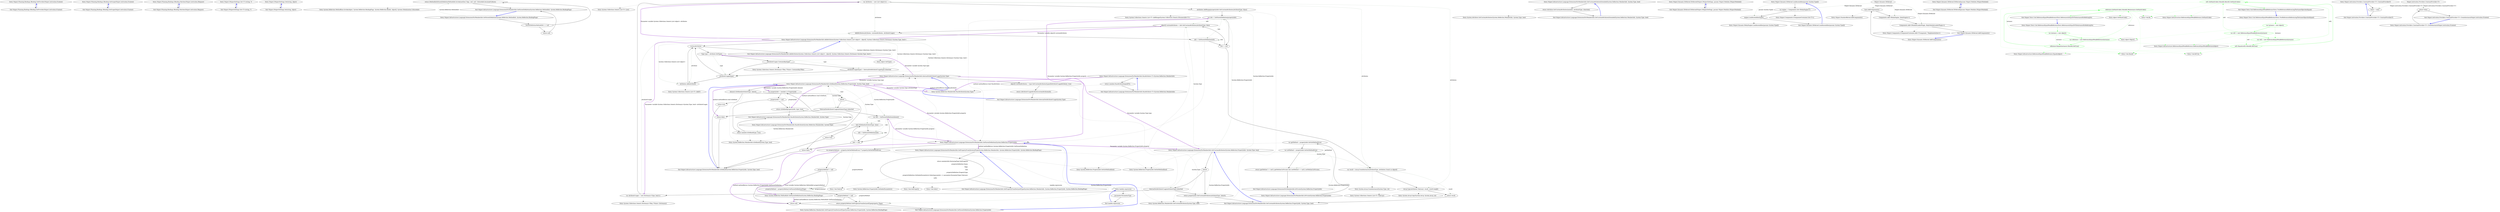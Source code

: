 digraph  {
n0 [label="Entry Ninject.Planning.Bindings.IBinding.GetProvider(Ninject.Activation.IContext)", span="80-80", cluster="Ninject.Planning.Bindings.IBinding.GetProvider(Ninject.Activation.IContext)"];
n1 [label="Exit Ninject.Planning.Bindings.IBinding.GetProvider(Ninject.Activation.IContext)", span="80-80", cluster="Ninject.Planning.Bindings.IBinding.GetProvider(Ninject.Activation.IContext)"];
n2 [label="Entry Ninject.Planning.Bindings.IBinding.GetScope(Ninject.Activation.IContext)", span="87-87", cluster="Ninject.Planning.Bindings.IBinding.GetScope(Ninject.Activation.IContext)"];
n3 [label="Exit Ninject.Planning.Bindings.IBinding.GetScope(Ninject.Activation.IContext)", span="87-87", cluster="Ninject.Planning.Bindings.IBinding.GetScope(Ninject.Activation.IContext)"];
n4 [label="Entry Ninject.Planning.Bindings.IBinding.Matches(Ninject.Activation.IRequest)", span="95-95", cluster="Ninject.Planning.Bindings.IBinding.Matches(Ninject.Activation.IRequest)"];
n5 [label="Exit Ninject.Planning.Bindings.IBinding.Matches(Ninject.Activation.IRequest)", span="95-95", cluster="Ninject.Planning.Bindings.IBinding.Matches(Ninject.Activation.IRequest)"];
m0_0 [label="Entry Ninject.INinjectSettings.Get<T>(string, T)", span="62-62", cluster="Ninject.INinjectSettings.Get<T>(string, T)", file="ActivationCacheTests.cs"];
m0_1 [label="Exit Ninject.INinjectSettings.Get<T>(string, T)", span="62-62", cluster="Ninject.INinjectSettings.Get<T>(string, T)", file="ActivationCacheTests.cs"];
m0_2 [label="Entry Ninject.INinjectSettings.Set(string, object)", span="69-69", cluster="Ninject.INinjectSettings.Set(string, object)", file="ActivationCacheTests.cs"];
m0_3 [label="Exit Ninject.INinjectSettings.Set(string, object)", span="69-69", cluster="Ninject.INinjectSettings.Set(string, object)", file="ActivationCacheTests.cs"];
m2_48 [label="Entry System.Reflection.MethodBase.Invoke(object, System.Reflection.BindingFlags, System.Reflection.Binder, object[], System.Globalization.CultureInfo)", span="0-0", cluster="System.Reflection.MethodBase.Invoke(object, System.Reflection.BindingFlags, System.Reflection.Binder, object[], System.Globalization.CultureInfo)", file="ExtensionsForMemberInfo.cs"];
m2_79 [label="Entry System.Collections.Generic.List<T>.List()", span="0-0", cluster="System.Collections.Generic.List<T>.List()", file="ExtensionsForMemberInfo.cs"];
m2_29 [label="Entry Ninject.Infrastructure.Language.ExtensionsForMemberInfo.GetCustomAttributesExtended(System.Reflection.MemberInfo, System.Type, bool)", span="131-131", cluster="Ninject.Infrastructure.Language.ExtensionsForMemberInfo.GetCustomAttributesExtended(System.Reflection.MemberInfo, System.Type, bool)", file="ExtensionsForMemberInfo.cs"];
m2_30 [label="return Attribute.GetCustomAttributes(member, attributeType, inherited);", span="134-134", cluster="Ninject.Infrastructure.Language.ExtensionsForMemberInfo.GetCustomAttributesExtended(System.Reflection.MemberInfo, System.Type, bool)", file="ExtensionsForMemberInfo.cs"];
m2_31 [label="Exit Ninject.Infrastructure.Language.ExtensionsForMemberInfo.GetCustomAttributesExtended(System.Reflection.MemberInfo, System.Type, bool)", span="131-131", cluster="Ninject.Infrastructure.Language.ExtensionsForMemberInfo.GetCustomAttributesExtended(System.Reflection.MemberInfo, System.Type, bool)", file="ExtensionsForMemberInfo.cs"];
m2_93 [label="Entry object.GetType()", span="0-0", cluster="object.GetType()", file="ExtensionsForMemberInfo.cs"];
m2_80 [label="Entry System.Reflection.MemberInfo.GetCustomAttributes(System.Type, bool)", span="0-0", cluster="System.Reflection.MemberInfo.GetCustomAttributes(System.Type, bool)", file="ExtensionsForMemberInfo.cs"];
m2_94 [label="Entry System.Collections.Generic.Dictionary<TKey, TValue>.ContainsKey(TKey)", span="0-0", cluster="System.Collections.Generic.Dictionary<TKey, TValue>.ContainsKey(TKey)", file="ExtensionsForMemberInfo.cs"];
m2_27 [label="Entry System.Reflection.PropertyInfo.GetGetMethod(bool)", span="0-0", cluster="System.Reflection.PropertyInfo.GetGetMethod(bool)", file="ExtensionsForMemberInfo.cs"];
m2_41 [label="Entry System.Reflection.MethodInfo.GetParentDefinition(System.Reflection.BindingFlags)", span="161-161", cluster="System.Reflection.MethodInfo.GetParentDefinition(System.Reflection.BindingFlags)", file="ExtensionsForMemberInfo.cs"];
m2_82 [label="Entry Ninject.Infrastructure.Language.ExtensionsForMemberInfo.AddAttributes(System.Collections.Generic.List<object>, object[], System.Collections.Generic.Dictionary<System.Type, bool>)", span="238-238", cluster="Ninject.Infrastructure.Language.ExtensionsForMemberInfo.AddAttributes(System.Collections.Generic.List<object>, object[], System.Collections.Generic.Dictionary<System.Type, bool>)", file="ExtensionsForMemberInfo.cs"];
m2_86 [label=customAttributes, span="240-240", cluster="Ninject.Infrastructure.Language.ExtensionsForMemberInfo.AddAttributes(System.Collections.Generic.List<object>, object[], System.Collections.Generic.Dictionary<System.Type, bool>)", file="ExtensionsForMemberInfo.cs"];
m2_88 [label="!attributeUsages.ContainsKey(type)", span="243-243", cluster="Ninject.Infrastructure.Language.ExtensionsForMemberInfo.AddAttributes(System.Collections.Generic.List<object>, object[], System.Collections.Generic.Dictionary<System.Type, bool>)", file="ExtensionsForMemberInfo.cs"];
m2_89 [label="attributeUsages[type] = InternalGetAttributeUsage(type).Inherited", span="245-245", cluster="Ninject.Infrastructure.Language.ExtensionsForMemberInfo.AddAttributes(System.Collections.Generic.List<object>, object[], System.Collections.Generic.Dictionary<System.Type, bool>)", file="ExtensionsForMemberInfo.cs"];
m2_90 [label="attributeUsages[type]", span="248-248", cluster="Ninject.Infrastructure.Language.ExtensionsForMemberInfo.AddAttributes(System.Collections.Generic.List<object>, object[], System.Collections.Generic.Dictionary<System.Type, bool>)", file="ExtensionsForMemberInfo.cs"];
m2_91 [label="attributes.Add(attribute)", span="250-250", cluster="Ninject.Infrastructure.Language.ExtensionsForMemberInfo.AddAttributes(System.Collections.Generic.List<object>, object[], System.Collections.Generic.Dictionary<System.Type, bool>)", file="ExtensionsForMemberInfo.cs"];
m2_87 [label="Type type = attribute.GetType()", span="242-242", cluster="Ninject.Infrastructure.Language.ExtensionsForMemberInfo.AddAttributes(System.Collections.Generic.List<object>, object[], System.Collections.Generic.Dictionary<System.Type, bool>)", file="ExtensionsForMemberInfo.cs"];
m2_92 [label="Exit Ninject.Infrastructure.Language.ExtensionsForMemberInfo.AddAttributes(System.Collections.Generic.List<object>, object[], System.Collections.Generic.Dictionary<System.Type, bool>)", span="238-238", cluster="Ninject.Infrastructure.Language.ExtensionsForMemberInfo.AddAttributes(System.Collections.Generic.List<object>, object[], System.Collections.Generic.Dictionary<System.Type, bool>)", file="ExtensionsForMemberInfo.cs"];
m2_32 [label="Entry System.Attribute.GetCustomAttributes(System.Reflection.MemberInfo, System.Type, bool)", span="0-0", cluster="System.Attribute.GetCustomAttributes(System.Reflection.MemberInfo, System.Type, bool)", file="ExtensionsForMemberInfo.cs"];
m2_3 [label="Entry System.Reflection.MemberInfo.HasAttribute(System.Type)", span="67-67", cluster="System.Reflection.MemberInfo.HasAttribute(System.Type)", file="ExtensionsForMemberInfo.cs"];
m2_12 [label="Entry Ninject.Infrastructure.Language.ExtensionsForMemberInfo.GetPropertyFromDeclaredType(System.Reflection.MemberInfo, System.Reflection.PropertyInfo, System.Reflection.BindingFlags)", span="95-95", cluster="Ninject.Infrastructure.Language.ExtensionsForMemberInfo.GetPropertyFromDeclaredType(System.Reflection.MemberInfo, System.Reflection.PropertyInfo, System.Reflection.BindingFlags)", file="ExtensionsForMemberInfo.cs"];
m2_13 [label="return memberInfo.DeclaringType.GetProperty(\r\n                propertyDefinition.Name,\r\n                flags,\r\n                null,\r\n                propertyDefinition.PropertyType,\r\n                propertyDefinition.GetIndexParameters().Select(parameter => parameter.ParameterType).ToArray(),\r\n                null);", span="100-106", cluster="Ninject.Infrastructure.Language.ExtensionsForMemberInfo.GetPropertyFromDeclaredType(System.Reflection.MemberInfo, System.Reflection.PropertyInfo, System.Reflection.BindingFlags)", file="ExtensionsForMemberInfo.cs"];
m2_14 [label="Exit Ninject.Infrastructure.Language.ExtensionsForMemberInfo.GetPropertyFromDeclaredType(System.Reflection.MemberInfo, System.Reflection.PropertyInfo, System.Reflection.BindingFlags)", span="95-95", cluster="Ninject.Infrastructure.Language.ExtensionsForMemberInfo.GetPropertyFromDeclaredType(System.Reflection.MemberInfo, System.Reflection.PropertyInfo, System.Reflection.BindingFlags)", file="ExtensionsForMemberInfo.cs"];
m2_11 [label="Entry System.Reflection.MemberInfo.IsDefined(System.Type, bool)", span="0-0", cluster="System.Reflection.MemberInfo.IsDefined(System.Type, bool)", file="ExtensionsForMemberInfo.cs"];
m2_61 [label="Entry Ninject.Infrastructure.Language.ExtensionsForMemberInfo.InternalGetAttributeUsage(System.Type)", span="255-255", cluster="Ninject.Infrastructure.Language.ExtensionsForMemberInfo.InternalGetAttributeUsage(System.Type)", file="ExtensionsForMemberInfo.cs"];
m2_96 [label="object[] customAttributes = type.GetCustomAttributes(typeof(AttributeUsageAttribute), true)", span="257-257", cluster="Ninject.Infrastructure.Language.ExtensionsForMemberInfo.InternalGetAttributeUsage(System.Type)", file="ExtensionsForMemberInfo.cs"];
m2_97 [label="return (AttributeUsageAttribute)customAttributes[0];", span="258-258", cluster="Ninject.Infrastructure.Language.ExtensionsForMemberInfo.InternalGetAttributeUsage(System.Type)", file="ExtensionsForMemberInfo.cs"];
m2_98 [label="Exit Ninject.Infrastructure.Language.ExtensionsForMemberInfo.InternalGetAttributeUsage(System.Type)", span="255-255", cluster="Ninject.Infrastructure.Language.ExtensionsForMemberInfo.InternalGetAttributeUsage(System.Type)", file="ExtensionsForMemberInfo.cs"];
m2_62 [label="Entry Ninject.Infrastructure.Language.ExtensionsForMemberInfo.GetCustomAttributes(System.Reflection.PropertyInfo, System.Type, bool)", span="212-212", cluster="Ninject.Infrastructure.Language.ExtensionsForMemberInfo.GetCustomAttributes(System.Reflection.PropertyInfo, System.Type, bool)", file="ExtensionsForMemberInfo.cs"];
m2_63 [label=inherit, span="214-214", cluster="Ninject.Infrastructure.Language.ExtensionsForMemberInfo.GetCustomAttributes(System.Reflection.PropertyInfo, System.Type, bool)", file="ExtensionsForMemberInfo.cs"];
m2_64 [label="InternalGetAttributeUsage(attributeType).Inherited", span="216-216", cluster="Ninject.Infrastructure.Language.ExtensionsForMemberInfo.GetCustomAttributes(System.Reflection.PropertyInfo, System.Type, bool)", file="ExtensionsForMemberInfo.cs"];
m2_67 [label="attributes.AddRange(propertyInfo.GetCustomAttributes(attributeType, false))", span="220-220", cluster="Ninject.Infrastructure.Language.ExtensionsForMemberInfo.GetCustomAttributes(System.Reflection.PropertyInfo, System.Type, bool)", file="ExtensionsForMemberInfo.cs"];
m2_68 [label="var info = GetParentDefinition(propertyInfo)", span="221-221", cluster="Ninject.Infrastructure.Language.ExtensionsForMemberInfo.GetCustomAttributes(System.Reflection.PropertyInfo, System.Type, bool)", file="ExtensionsForMemberInfo.cs"];
m2_70 [label="object[] customAttributes = info.GetCustomAttributes(attributeType, false)", span="225-225", cluster="Ninject.Infrastructure.Language.ExtensionsForMemberInfo.GetCustomAttributes(System.Reflection.PropertyInfo, System.Type, bool)", file="ExtensionsForMemberInfo.cs"];
m2_73 [label="var result = Array.CreateInstance(attributeType, attributes.Count) as object[]", span="229-229", cluster="Ninject.Infrastructure.Language.ExtensionsForMemberInfo.GetCustomAttributes(System.Reflection.PropertyInfo, System.Type, bool)", file="ExtensionsForMemberInfo.cs"];
m2_76 [label="return propertyInfo.GetCustomAttributes(attributeType, inherit);", span="235-235", cluster="Ninject.Infrastructure.Language.ExtensionsForMemberInfo.GetCustomAttributes(System.Reflection.PropertyInfo, System.Type, bool)", file="ExtensionsForMemberInfo.cs"];
m2_65 [label="var attributeUsages = new Dictionary<Type, bool>()", span="218-218", cluster="Ninject.Infrastructure.Language.ExtensionsForMemberInfo.GetCustomAttributes(System.Reflection.PropertyInfo, System.Type, bool)", file="ExtensionsForMemberInfo.cs"];
m2_66 [label="var attributes = new List<object>()", span="219-219", cluster="Ninject.Infrastructure.Language.ExtensionsForMemberInfo.GetCustomAttributes(System.Reflection.PropertyInfo, System.Type, bool)", file="ExtensionsForMemberInfo.cs"];
m2_71 [label="AddAttributes(attributes, customAttributes, attributeUsages)", span="226-226", cluster="Ninject.Infrastructure.Language.ExtensionsForMemberInfo.GetCustomAttributes(System.Reflection.PropertyInfo, System.Type, bool)", file="ExtensionsForMemberInfo.cs"];
m2_74 [label="Array.Copy(attributes.ToArray(), result, result.Length)", span="230-230", cluster="Ninject.Infrastructure.Language.ExtensionsForMemberInfo.GetCustomAttributes(System.Reflection.PropertyInfo, System.Type, bool)", file="ExtensionsForMemberInfo.cs"];
m2_69 [label="info != null", span="222-222", cluster="Ninject.Infrastructure.Language.ExtensionsForMemberInfo.GetCustomAttributes(System.Reflection.PropertyInfo, System.Type, bool)", file="ExtensionsForMemberInfo.cs"];
m2_72 [label="info = GetParentDefinition(info)", span="223-223", cluster="Ninject.Infrastructure.Language.ExtensionsForMemberInfo.GetCustomAttributes(System.Reflection.PropertyInfo, System.Type, bool)", file="ExtensionsForMemberInfo.cs"];
m2_75 [label="return result;", span="231-231", cluster="Ninject.Infrastructure.Language.ExtensionsForMemberInfo.GetCustomAttributes(System.Reflection.PropertyInfo, System.Type, bool)", file="ExtensionsForMemberInfo.cs"];
m2_77 [label="Exit Ninject.Infrastructure.Language.ExtensionsForMemberInfo.GetCustomAttributes(System.Reflection.PropertyInfo, System.Type, bool)", span="212-212", cluster="Ninject.Infrastructure.Language.ExtensionsForMemberInfo.GetCustomAttributes(System.Reflection.PropertyInfo, System.Type, bool)", file="ExtensionsForMemberInfo.cs"];
m2_17 [label="Entry Unk.ToArray", span="", cluster="Unk.ToArray", file="ExtensionsForMemberInfo.cs"];
m2_4 [label="Entry Ninject.Infrastructure.Language.ExtensionsForMemberInfo.HasAttribute(System.Reflection.MemberInfo, System.Type)", span="67-67", cluster="Ninject.Infrastructure.Language.ExtensionsForMemberInfo.HasAttribute(System.Reflection.MemberInfo, System.Type)", file="ExtensionsForMemberInfo.cs"];
m2_5 [label="var propertyInfo = member as PropertyInfo", span="69-69", cluster="Ninject.Infrastructure.Language.ExtensionsForMemberInfo.HasAttribute(System.Reflection.MemberInfo, System.Type)", file="ExtensionsForMemberInfo.cs"];
m2_7 [label="return IsDefined(propertyInfo, type, true);", span="72-72", cluster="Ninject.Infrastructure.Language.ExtensionsForMemberInfo.HasAttribute(System.Reflection.MemberInfo, System.Type)", file="ExtensionsForMemberInfo.cs"];
m2_8 [label="return member.IsDefined(type, true);", span="85-85", cluster="Ninject.Infrastructure.Language.ExtensionsForMemberInfo.HasAttribute(System.Reflection.MemberInfo, System.Type)", file="ExtensionsForMemberInfo.cs"];
m2_6 [label="propertyInfo != null", span="70-70", cluster="Ninject.Infrastructure.Language.ExtensionsForMemberInfo.HasAttribute(System.Reflection.MemberInfo, System.Type)", file="ExtensionsForMemberInfo.cs"];
m2_9 [label="Exit Ninject.Infrastructure.Language.ExtensionsForMemberInfo.HasAttribute(System.Reflection.MemberInfo, System.Type)", span="67-67", cluster="Ninject.Infrastructure.Language.ExtensionsForMemberInfo.HasAttribute(System.Reflection.MemberInfo, System.Type)", file="ExtensionsForMemberInfo.cs"];
m2_15 [label="Entry System.Reflection.PropertyInfo.GetIndexParameters()", span="0-0", cluster="System.Reflection.PropertyInfo.GetIndexParameters()", file="ExtensionsForMemberInfo.cs"];
m2_28 [label="Entry System.Reflection.PropertyInfo.GetSetMethod(bool)", span="0-0", cluster="System.Reflection.PropertyInfo.GetSetMethod(bool)", file="ExtensionsForMemberInfo.cs"];
m2_83 [label="Entry System.Array.CreateInstance(System.Type, int)", span="0-0", cluster="System.Array.CreateInstance(System.Type, int)", file="ExtensionsForMemberInfo.cs"];
m2_78 [label="Entry System.Collections.Generic.Dictionary<TKey, TValue>.Dictionary()", span="0-0", cluster="System.Collections.Generic.Dictionary<TKey, TValue>.Dictionary()", file="ExtensionsForMemberInfo.cs"];
m2_84 [label="Entry System.Collections.Generic.List<T>.ToArray()", span="0-0", cluster="System.Collections.Generic.List<T>.ToArray()", file="ExtensionsForMemberInfo.cs"];
m2_10 [label="Entry Ninject.Infrastructure.Language.ExtensionsForMemberInfo.IsDefined(System.Reflection.PropertyInfo, System.Type, bool)", span="184-184", cluster="Ninject.Infrastructure.Language.ExtensionsForMemberInfo.IsDefined(System.Reflection.PropertyInfo, System.Type, bool)", file="ExtensionsForMemberInfo.cs"];
m2_49 [label="element.IsDefined(attributeType, inherit)", span="186-186", cluster="Ninject.Infrastructure.Language.ExtensionsForMemberInfo.IsDefined(System.Reflection.PropertyInfo, System.Type, bool)", file="ExtensionsForMemberInfo.cs"];
m2_51 [label=inherit, span="191-191", cluster="Ninject.Infrastructure.Language.ExtensionsForMemberInfo.IsDefined(System.Reflection.PropertyInfo, System.Type, bool)", file="ExtensionsForMemberInfo.cs"];
m2_52 [label="!InternalGetAttributeUsage(attributeType).Inherited", span="193-193", cluster="Ninject.Infrastructure.Language.ExtensionsForMemberInfo.IsDefined(System.Reflection.PropertyInfo, System.Type, bool)", file="ExtensionsForMemberInfo.cs"];
m2_54 [label="var info = GetParentDefinition(element)", span="198-198", cluster="Ninject.Infrastructure.Language.ExtensionsForMemberInfo.IsDefined(System.Reflection.PropertyInfo, System.Type, bool)", file="ExtensionsForMemberInfo.cs"];
m2_56 [label="info.IsDefined(attributeType, false)", span="202-202", cluster="Ninject.Infrastructure.Language.ExtensionsForMemberInfo.IsDefined(System.Reflection.PropertyInfo, System.Type, bool)", file="ExtensionsForMemberInfo.cs"];
m2_50 [label="return true;", span="188-188", cluster="Ninject.Infrastructure.Language.ExtensionsForMemberInfo.IsDefined(System.Reflection.PropertyInfo, System.Type, bool)", file="ExtensionsForMemberInfo.cs"];
m2_59 [label="return false;", span="209-209", cluster="Ninject.Infrastructure.Language.ExtensionsForMemberInfo.IsDefined(System.Reflection.PropertyInfo, System.Type, bool)", file="ExtensionsForMemberInfo.cs"];
m2_53 [label="return false;", span="195-195", cluster="Ninject.Infrastructure.Language.ExtensionsForMemberInfo.IsDefined(System.Reflection.PropertyInfo, System.Type, bool)", file="ExtensionsForMemberInfo.cs"];
m2_55 [label="info != null", span="199-199", cluster="Ninject.Infrastructure.Language.ExtensionsForMemberInfo.IsDefined(System.Reflection.PropertyInfo, System.Type, bool)", file="ExtensionsForMemberInfo.cs"];
m2_58 [label="info = GetParentDefinition(info)", span="200-200", cluster="Ninject.Infrastructure.Language.ExtensionsForMemberInfo.IsDefined(System.Reflection.PropertyInfo, System.Type, bool)", file="ExtensionsForMemberInfo.cs"];
m2_57 [label="return true;", span="204-204", cluster="Ninject.Infrastructure.Language.ExtensionsForMemberInfo.IsDefined(System.Reflection.PropertyInfo, System.Type, bool)", file="ExtensionsForMemberInfo.cs"];
m2_60 [label="Exit Ninject.Infrastructure.Language.ExtensionsForMemberInfo.IsDefined(System.Reflection.PropertyInfo, System.Type, bool)", span="184-184", cluster="Ninject.Infrastructure.Language.ExtensionsForMemberInfo.IsDefined(System.Reflection.PropertyInfo, System.Type, bool)", file="ExtensionsForMemberInfo.cs"];
m2_18 [label="Entry Unk.GetProperty", span="", cluster="Unk.GetProperty", file="ExtensionsForMemberInfo.cs"];
m2_43 [label="Entry Ninject.Infrastructure.Language.ExtensionsForMemberInfo.GetParentDefinition(System.Reflection.MethodInfo, System.Reflection.BindingFlags)", span="161-161", cluster="Ninject.Infrastructure.Language.ExtensionsForMemberInfo.GetParentDefinition(System.Reflection.MethodInfo, System.Reflection.BindingFlags)", file="ExtensionsForMemberInfo.cs"];
m2_44 [label="ParentDefinitionMethodInfo == null", span="175-175", cluster="Ninject.Infrastructure.Language.ExtensionsForMemberInfo.GetParentDefinition(System.Reflection.MethodInfo, System.Reflection.BindingFlags)", file="ExtensionsForMemberInfo.cs"];
m2_46 [label="return (MethodInfo)ParentDefinitionMethodInfo.Invoke(method, flags, null, null, CultureInfo.InvariantCulture);", span="180-180", cluster="Ninject.Infrastructure.Language.ExtensionsForMemberInfo.GetParentDefinition(System.Reflection.MethodInfo, System.Reflection.BindingFlags)", file="ExtensionsForMemberInfo.cs"];
m2_45 [label="return null;", span="177-177", cluster="Ninject.Infrastructure.Language.ExtensionsForMemberInfo.GetParentDefinition(System.Reflection.MethodInfo, System.Reflection.BindingFlags)", file="ExtensionsForMemberInfo.cs"];
m2_47 [label="Exit Ninject.Infrastructure.Language.ExtensionsForMemberInfo.GetParentDefinition(System.Reflection.MethodInfo, System.Reflection.BindingFlags)", span="161-161", cluster="Ninject.Infrastructure.Language.ExtensionsForMemberInfo.GetParentDefinition(System.Reflection.MethodInfo, System.Reflection.BindingFlags)", file="ExtensionsForMemberInfo.cs"];
m2_0 [label="Entry Ninject.Infrastructure.Language.ExtensionsForMemberInfo.HasAttribute<T>(System.Reflection.MemberInfo)", span="54-54", cluster="Ninject.Infrastructure.Language.ExtensionsForMemberInfo.HasAttribute<T>(System.Reflection.MemberInfo)", file="ExtensionsForMemberInfo.cs"];
m2_1 [label="return member.HasAttribute(typeof(T));", span="56-56", cluster="Ninject.Infrastructure.Language.ExtensionsForMemberInfo.HasAttribute<T>(System.Reflection.MemberInfo)", file="ExtensionsForMemberInfo.cs"];
m2_2 [label="Exit Ninject.Infrastructure.Language.ExtensionsForMemberInfo.HasAttribute<T>(System.Reflection.MemberInfo)", span="54-54", cluster="Ninject.Infrastructure.Language.ExtensionsForMemberInfo.HasAttribute<T>(System.Reflection.MemberInfo)", file="ExtensionsForMemberInfo.cs"];
m2_22 [label="Entry Ninject.Infrastructure.Language.ExtensionsForMemberInfo.IsPrivate(System.Reflection.PropertyInfo)", span="116-116", cluster="Ninject.Infrastructure.Language.ExtensionsForMemberInfo.IsPrivate(System.Reflection.PropertyInfo)", file="ExtensionsForMemberInfo.cs"];
m2_23 [label="var getMethod = propertyInfo.GetGetMethod(true)", span="118-118", cluster="Ninject.Infrastructure.Language.ExtensionsForMemberInfo.IsPrivate(System.Reflection.PropertyInfo)", file="ExtensionsForMemberInfo.cs"];
m2_24 [label="var setMethod = propertyInfo.GetSetMethod(true)", span="119-119", cluster="Ninject.Infrastructure.Language.ExtensionsForMemberInfo.IsPrivate(System.Reflection.PropertyInfo)", file="ExtensionsForMemberInfo.cs"];
m2_25 [label="return (getMethod == null || getMethod.IsPrivate) && (setMethod == null || setMethod.IsPrivate);", span="120-120", cluster="Ninject.Infrastructure.Language.ExtensionsForMemberInfo.IsPrivate(System.Reflection.PropertyInfo)", file="ExtensionsForMemberInfo.cs"];
m2_26 [label="Exit Ninject.Infrastructure.Language.ExtensionsForMemberInfo.IsPrivate(System.Reflection.PropertyInfo)", span="116-116", cluster="Ninject.Infrastructure.Language.ExtensionsForMemberInfo.IsPrivate(System.Reflection.PropertyInfo)", file="ExtensionsForMemberInfo.cs"];
m2_33 [label="Entry Ninject.Infrastructure.Language.ExtensionsForMemberInfo.GetParentDefinition(System.Reflection.PropertyInfo)", span="146-146", cluster="Ninject.Infrastructure.Language.ExtensionsForMemberInfo.GetParentDefinition(System.Reflection.PropertyInfo)", file="ExtensionsForMemberInfo.cs"];
m2_34 [label="var propertyMethod = property.GetGetMethod(true) ?? property.GetSetMethod(true)", span="148-148", cluster="Ninject.Infrastructure.Language.ExtensionsForMemberInfo.GetParentDefinition(System.Reflection.PropertyInfo)", file="ExtensionsForMemberInfo.cs"];
m2_38 [label="return propertyMethod.GetPropertyFromDeclaredType(property, Flags);", span="154-154", cluster="Ninject.Infrastructure.Language.ExtensionsForMemberInfo.GetParentDefinition(System.Reflection.PropertyInfo)", file="ExtensionsForMemberInfo.cs"];
m2_35 [label="propertyMethod != null", span="149-149", cluster="Ninject.Infrastructure.Language.ExtensionsForMemberInfo.GetParentDefinition(System.Reflection.PropertyInfo)", file="ExtensionsForMemberInfo.cs"];
m2_36 [label="propertyMethod = propertyMethod.GetParentDefinition(Flags)", span="151-151", cluster="Ninject.Infrastructure.Language.ExtensionsForMemberInfo.GetParentDefinition(System.Reflection.PropertyInfo)", file="ExtensionsForMemberInfo.cs"];
m2_39 [label="return null;", span="158-158", cluster="Ninject.Infrastructure.Language.ExtensionsForMemberInfo.GetParentDefinition(System.Reflection.PropertyInfo)", file="ExtensionsForMemberInfo.cs"];
m2_37 [label="propertyMethod != null", span="152-152", cluster="Ninject.Infrastructure.Language.ExtensionsForMemberInfo.GetParentDefinition(System.Reflection.PropertyInfo)", file="ExtensionsForMemberInfo.cs"];
m2_40 [label="Exit Ninject.Infrastructure.Language.ExtensionsForMemberInfo.GetParentDefinition(System.Reflection.PropertyInfo)", span="146-146", cluster="Ninject.Infrastructure.Language.ExtensionsForMemberInfo.GetParentDefinition(System.Reflection.PropertyInfo)", file="ExtensionsForMemberInfo.cs"];
m2_19 [label="Entry lambda expression", span="105-105", cluster="lambda expression", file="ExtensionsForMemberInfo.cs"];
m2_20 [label="parameter.ParameterType", span="105-105", cluster="lambda expression", file="ExtensionsForMemberInfo.cs"];
m2_21 [label="Exit lambda expression", span="105-105", cluster="lambda expression", file="ExtensionsForMemberInfo.cs"];
m2_16 [label="Entry Unk.Select", span="", cluster="Unk.Select", file="ExtensionsForMemberInfo.cs"];
m2_81 [label="Entry System.Collections.Generic.List<T>.AddRange(System.Collections.Generic.IEnumerable<T>)", span="0-0", cluster="System.Collections.Generic.List<T>.AddRange(System.Collections.Generic.IEnumerable<T>)", file="ExtensionsForMemberInfo.cs"];
m2_95 [label="Entry System.Collections.Generic.List<T>.Add(T)", span="0-0", cluster="System.Collections.Generic.List<T>.Add(T)", file="ExtensionsForMemberInfo.cs"];
m2_85 [label="Entry System.Array.Copy(System.Array, System.Array, int)", span="0-0", cluster="System.Array.Copy(System.Array, System.Array, int)", file="ExtensionsForMemberInfo.cs"];
m2_42 [label="Entry System.Reflection.MemberInfo.GetPropertyFromDeclaredType(System.Reflection.PropertyInfo, System.Reflection.BindingFlags)", span="95-95", cluster="System.Reflection.MemberInfo.GetPropertyFromDeclaredType(System.Reflection.PropertyInfo, System.Reflection.BindingFlags)", file="ExtensionsForMemberInfo.cs"];
m3_2 [label="Entry Ninject.Dynamic.DlrKernel.DlrKernel(Ninject.INinjectSettings, params Ninject.Modules.INinjectModule[])", span="15-15", cluster="Ninject.Dynamic.DlrKernel.DlrKernel(Ninject.INinjectSettings, params Ninject.Modules.INinjectModule[])", file="ReferenceEqualWeakReference.cs"];
m3_3 [label="Exit Ninject.Dynamic.DlrKernel.DlrKernel(Ninject.INinjectSettings, params Ninject.Modules.INinjectModule[])", span="15-15", cluster="Ninject.Dynamic.DlrKernel.DlrKernel(Ninject.INinjectSettings, params Ninject.Modules.INinjectModule[])", file="ReferenceEqualWeakReference.cs"];
m3_11 [label="Entry Ninject.Dynamic.DlrKernel.LoadAssemblies(params System.Type[])", span="30-30", cluster="Ninject.Dynamic.DlrKernel.LoadAssemblies(params System.Type[])", file="ReferenceEqualWeakReference.cs"];
m3_12 [label="var engine = Components.Get<IRubyEngine>()", span="32-32", cluster="Ninject.Dynamic.DlrKernel.LoadAssemblies(params System.Type[])", file="ReferenceEqualWeakReference.cs"];
m3_13 [label="engine.LoadAssemblies(types)", span="33-33", cluster="Ninject.Dynamic.DlrKernel.LoadAssemblies(params System.Type[])", file="ReferenceEqualWeakReference.cs"];
m3_14 [label="Exit Ninject.Dynamic.DlrKernel.LoadAssemblies(params System.Type[])", span="30-30", cluster="Ninject.Dynamic.DlrKernel.LoadAssemblies(params System.Type[])", file="ReferenceEqualWeakReference.cs"];
m3_16 [label="Entry Ninject.Dynamic.IRubyEngine.LoadAssemblies(params System.Type[])", span="61-61", cluster="Ninject.Dynamic.IRubyEngine.LoadAssemblies(params System.Type[])", file="ReferenceEqualWeakReference.cs"];
m3_15 [label="Entry Ninject.Components.IComponentContainer.Get<T>()", span="59-59", cluster="Ninject.Components.IComponentContainer.Get<T>()", file="ReferenceEqualWeakReference.cs"];
m3_9 [label="Entry Ninject.StandardKernel.AddComponents()", span="53-53", cluster="Ninject.StandardKernel.AddComponents()", file="ReferenceEqualWeakReference.cs"];
m3_10 [label="Entry Ninject.Components.IComponentContainer.Add<TComponent, TImplementation>()", span="38-38", cluster="Ninject.Components.IComponentContainer.Add<TComponent, TImplementation>()", file="ReferenceEqualWeakReference.cs"];
m3_4 [label="Entry Ninject.Dynamic.DlrKernel.AddComponents()", span="19-19", cluster="Ninject.Dynamic.DlrKernel.AddComponents()", file="ReferenceEqualWeakReference.cs"];
m3_5 [label="base.AddComponents()", span="21-21", cluster="Ninject.Dynamic.DlrKernel.AddComponents()", file="ReferenceEqualWeakReference.cs"];
m3_6 [label="Components.Add<IRubyEngine, RubyEngine>()", span="22-22", cluster="Ninject.Dynamic.DlrKernel.AddComponents()", file="ReferenceEqualWeakReference.cs"];
m3_7 [label="Components.Add<IModuleLoaderPlugin, RubyModuleLoaderPlugin>()", span="23-23", cluster="Ninject.Dynamic.DlrKernel.AddComponents()", file="ReferenceEqualWeakReference.cs"];
m3_8 [label="Exit Ninject.Dynamic.DlrKernel.AddComponents()", span="19-19", cluster="Ninject.Dynamic.DlrKernel.AddComponents()", file="ReferenceEqualWeakReference.cs"];
m3_0 [label="Entry Ninject.Dynamic.DlrKernel.DlrKernel(params Ninject.Modules.INinjectModule[])", span="10-10", cluster="Ninject.Dynamic.DlrKernel.DlrKernel(params Ninject.Modules.INinjectModule[])", file="ReferenceEqualWeakReference.cs"];
m3_1 [label="Exit Ninject.Dynamic.DlrKernel.DlrKernel(params Ninject.Modules.INinjectModule[])", span="10-10", cluster="Ninject.Dynamic.DlrKernel.DlrKernel(params Ninject.Modules.INinjectModule[])", file="ReferenceEqualWeakReference.cs"];
m3_17 [label="Ninject.Dynamic.DlrKernel", span="", file="ReferenceEqualWeakReference.cs"];
m4_12 [label="Entry Ninject.Infrastructure.ReferenceEqualWeakReference.GetHashCode()", span="123-123", cluster="Ninject.Infrastructure.ReferenceEqualWeakReference.GetHashCode()", file="ReferenceEqualWeakReferenceTests.cs"];
m4_13 [label="Entry Unk.Be", span="", cluster="Unk.Be", file="ReferenceEqualWeakReferenceTests.cs"];
m4_7 [label="Entry object.Object()", span="0-0", cluster="object.Object()", file="ReferenceEqualWeakReferenceTests.cs"];
m4_11 [label="Entry Unk.BeTrue", span="", cluster="Unk.BeTrue", file="ReferenceEqualWeakReferenceTests.cs"];
m4_20 [label="Entry object.GetHashCode()", span="0-0", cluster="object.GetHashCode()", file="ReferenceEqualWeakReferenceTests.cs"];
m4_9 [label="Entry Ninject.Infrastructure.ReferenceEqualWeakReference.Equals(object)", span="82-82", cluster="Ninject.Infrastructure.ReferenceEqualWeakReference.Equals(object)", file="ReferenceEqualWeakReferenceTests.cs"];
m4_10 [label="Entry Unk.Should", span="", cluster="Unk.Should", file="ReferenceEqualWeakReferenceTests.cs"];
m4_0 [label="Entry Ninject.Tests.Unit.ReferenceEqualWeakReferenceTests.TwoReferencesReferencingTheSameObjectAreEqual()", span="9-9", cluster="Ninject.Tests.Unit.ReferenceEqualWeakReferenceTests.TwoReferencesReferencingTheSameObjectAreEqual()", file="ReferenceEqualWeakReferenceTests.cs"];
m4_1 [label="var instance = new object()", span="11-11", cluster="Ninject.Tests.Unit.ReferenceEqualWeakReferenceTests.TwoReferencesReferencingTheSameObjectAreEqual()", color=green, community=0, file="ReferenceEqualWeakReferenceTests.cs"];
m4_2 [label="var ref1 = new ReferenceEqualWeakReference(instance)", span="12-12", cluster="Ninject.Tests.Unit.ReferenceEqualWeakReferenceTests.TwoReferencesReferencingTheSameObjectAreEqual()", color=green, community=0, file="ReferenceEqualWeakReferenceTests.cs"];
m4_3 [label="var ref2 = new ReferenceEqualWeakReference(instance)", span="13-13", cluster="Ninject.Tests.Unit.ReferenceEqualWeakReferenceTests.TwoReferencesReferencingTheSameObjectAreEqual()", color=green, community=0, file="ReferenceEqualWeakReferenceTests.cs"];
m4_4 [label="ref1.Equals(ref2).Should().BeTrue()", span="15-15", cluster="Ninject.Tests.Unit.ReferenceEqualWeakReferenceTests.TwoReferencesReferencingTheSameObjectAreEqual()", color=green, community=0, file="ReferenceEqualWeakReferenceTests.cs"];
m4_5 [label="ref1.GetHashCode().Should().Be(ref2.GetHashCode())", span="16-16", cluster="Ninject.Tests.Unit.ReferenceEqualWeakReferenceTests.TwoReferencesReferencingTheSameObjectAreEqual()", color=green, community=0, file="ReferenceEqualWeakReferenceTests.cs"];
m4_6 [label="Exit Ninject.Tests.Unit.ReferenceEqualWeakReferenceTests.TwoReferencesReferencingTheSameObjectAreEqual()", span="9-9", cluster="Ninject.Tests.Unit.ReferenceEqualWeakReferenceTests.TwoReferencesReferencingTheSameObjectAreEqual()", file="ReferenceEqualWeakReferenceTests.cs"];
m4_14 [label="Entry Ninject.Tests.Unit.ReferenceEqualWeakReferenceTests.ReferencesIsEqualToTheInstanceItIsReferingTo()", span="20-20", cluster="Ninject.Tests.Unit.ReferenceEqualWeakReferenceTests.ReferencesIsEqualToTheInstanceItIsReferingTo()", file="ReferenceEqualWeakReferenceTests.cs"];
m4_15 [label="var instance = new object()", span="22-22", cluster="Ninject.Tests.Unit.ReferenceEqualWeakReferenceTests.ReferencesIsEqualToTheInstanceItIsReferingTo()", color=green, community=0, file="ReferenceEqualWeakReferenceTests.cs"];
m4_16 [label="var reference = new ReferenceEqualWeakReference(instance)", span="23-23", cluster="Ninject.Tests.Unit.ReferenceEqualWeakReferenceTests.ReferencesIsEqualToTheInstanceItIsReferingTo()", color=green, community=0, file="ReferenceEqualWeakReferenceTests.cs"];
m4_17 [label="reference.Equals(instance).Should().BeTrue()", span="25-25", cluster="Ninject.Tests.Unit.ReferenceEqualWeakReferenceTests.ReferencesIsEqualToTheInstanceItIsReferingTo()", color=green, community=0, file="ReferenceEqualWeakReferenceTests.cs"];
m4_18 [label="reference.GetHashCode().Should().Be(instance.GetHashCode())", span="26-26", cluster="Ninject.Tests.Unit.ReferenceEqualWeakReferenceTests.ReferencesIsEqualToTheInstanceItIsReferingTo()", color=green, community=0, file="ReferenceEqualWeakReferenceTests.cs"];
m4_19 [label="Exit Ninject.Tests.Unit.ReferenceEqualWeakReferenceTests.ReferencesIsEqualToTheInstanceItIsReferingTo()", span="20-20", cluster="Ninject.Tests.Unit.ReferenceEqualWeakReferenceTests.ReferencesIsEqualToTheInstanceItIsReferingTo()", file="ReferenceEqualWeakReferenceTests.cs"];
m4_8 [label="Entry Ninject.Infrastructure.ReferenceEqualWeakReference.ReferenceEqualWeakReference(object)", span="28-28", cluster="Ninject.Infrastructure.ReferenceEqualWeakReference.ReferenceEqualWeakReference(object)", file="ReferenceEqualWeakReferenceTests.cs"];
m5_0 [label="Entry Ninject.Activation.Providers.ConstantProvider<T>.ConstantProvider(T)", span="37-37", cluster="Ninject.Activation.Providers.ConstantProvider<T>.ConstantProvider(T)", file="TransientScopeTests.cs"];
m5_1 [label="Value = value", span="39-39", cluster="Ninject.Activation.Providers.ConstantProvider<T>.ConstantProvider(T)", file="TransientScopeTests.cs"];
m5_2 [label="Exit Ninject.Activation.Providers.ConstantProvider<T>.ConstantProvider(T)", span="37-37", cluster="Ninject.Activation.Providers.ConstantProvider<T>.ConstantProvider(T)", file="TransientScopeTests.cs"];
m5_3 [label="Entry Ninject.Activation.Providers.ConstantProvider<T>.CreateInstance(Ninject.Activation.IContext)", span="47-47", cluster="Ninject.Activation.Providers.ConstantProvider<T>.CreateInstance(Ninject.Activation.IContext)", file="TransientScopeTests.cs"];
m5_4 [label="return Value;", span="49-49", cluster="Ninject.Activation.Providers.ConstantProvider<T>.CreateInstance(Ninject.Activation.IContext)", file="TransientScopeTests.cs"];
m5_5 [label="Exit Ninject.Activation.Providers.ConstantProvider<T>.CreateInstance(Ninject.Activation.IContext)", span="47-47", cluster="Ninject.Activation.Providers.ConstantProvider<T>.CreateInstance(Ninject.Activation.IContext)", file="TransientScopeTests.cs"];
m5_6 [label="Ninject.Activation.Providers.ConstantProvider<T>", span="", file="TransientScopeTests.cs"];
n0 -> n1  [key=0, style=solid];
n1 -> n0  [key=0, style=bold, color=blue];
n2 -> n3  [key=0, style=solid];
n3 -> n2  [key=0, style=bold, color=blue];
n4 -> n5  [key=0, style=solid];
n5 -> n4  [key=0, style=bold, color=blue];
m0_0 -> m0_1  [key=0, style=solid];
m0_1 -> m0_0  [key=0, style=bold, color=blue];
m0_2 -> m0_3  [key=0, style=solid];
m0_3 -> m0_2  [key=0, style=bold, color=blue];
m2_29 -> m2_30  [key=0, style=solid];
m2_30 -> m2_31  [key=0, style=solid];
m2_30 -> m2_32  [key=2, style=dotted];
m2_31 -> m2_29  [key=0, style=bold, color=blue];
m2_41 -> m2_39  [key=3, color=darkorchid, style=bold, label="method methodReturn System.Reflection.MethodInfo GetParentDefinition"];
m2_82 -> m2_86  [key=0, style=solid];
m2_82 -> m2_88  [key=1, style=dashed, color=darkseagreen4, label="System.Collections.Generic.Dictionary<System.Type, bool>"];
m2_82 -> m2_89  [key=1, style=dashed, color=darkseagreen4, label="System.Collections.Generic.Dictionary<System.Type, bool>"];
m2_82 -> m2_90  [key=1, style=dashed, color=darkseagreen4, label="System.Collections.Generic.Dictionary<System.Type, bool>"];
m2_82 -> m2_91  [key=1, style=dashed, color=darkseagreen4, label="System.Collections.Generic.List<object>"];
m2_82 -> m2_66  [key=3, color=darkorchid, style=bold, label="Parameter variable System.Collections.Generic.List<object> attributes"];
m2_82 -> m2_70  [key=3, color=darkorchid, style=bold, label="Parameter variable object[] customAttributes"];
m2_82 -> m2_65  [key=3, color=darkorchid, style=bold, label="Parameter variable System.Collections.Generic.Dictionary<System.Type, bool> attributeUsages"];
m2_86 -> m2_87  [key=0, style=solid];
m2_86 -> m2_92  [key=0, style=solid];
m2_86 -> m2_91  [key=1, style=dashed, color=darkseagreen4, label=attribute];
m2_88 -> m2_89  [key=0, style=solid];
m2_88 -> m2_90  [key=0, style=solid];
m2_88 -> m2_94  [key=2, style=dotted];
m2_89 -> m2_90  [key=0, style=solid];
m2_89 -> m2_61  [key=2, style=dotted];
m2_90 -> m2_91  [key=0, style=solid];
m2_90 -> m2_86  [key=0, style=solid];
m2_91 -> m2_86  [key=0, style=solid];
m2_91 -> m2_95  [key=2, style=dotted];
m2_87 -> m2_88  [key=0, style=solid];
m2_87 -> m2_93  [key=2, style=dotted];
m2_87 -> m2_89  [key=1, style=dashed, color=darkseagreen4, label=type];
m2_87 -> m2_90  [key=1, style=dashed, color=darkseagreen4, label=type];
m2_92 -> m2_82  [key=0, style=bold, color=blue];
m2_3 -> m2_10  [key=3, color=darkorchid, style=bold, label="method methodReturn bool HasAttribute"];
m2_12 -> m2_13  [key=0, style=solid];
m2_13 -> m2_14  [key=0, style=solid];
m2_13 -> m2_15  [key=2, style=dotted];
m2_13 -> m2_16  [key=2, style=dotted];
m2_13 -> m2_17  [key=2, style=dotted];
m2_13 -> m2_18  [key=2, style=dotted];
m2_13 -> m2_19  [key=1, style=dashed, color=darkseagreen4, label="lambda expression"];
m2_14 -> m2_12  [key=0, style=bold, color=blue];
m2_61 -> m2_96  [key=0, style=solid];
m2_61 -> m2_10  [key=3, color=darkorchid, style=bold, label="Parameter variable System.Type type"];
m2_61 -> m2_62  [key=3, color=darkorchid, style=bold, label="Parameter variable System.Type type"];
m2_61 -> m2_87  [key=3, color=darkorchid, style=bold, label="Parameter variable System.Type type"];
m2_96 -> m2_97  [key=0, style=solid];
m2_96 -> m2_80  [key=2, style=dotted];
m2_97 -> m2_98  [key=0, style=solid];
m2_98 -> m2_61  [key=0, style=bold, color=blue];
m2_62 -> m2_63  [key=0, style=solid];
m2_62 -> m2_64  [key=1, style=dashed, color=darkseagreen4, label="System.Type"];
m2_62 -> m2_67  [key=1, style=dashed, color=darkseagreen4, label="System.Reflection.PropertyInfo"];
m2_62 -> m2_68  [key=1, style=dashed, color=darkseagreen4, label="System.Reflection.PropertyInfo"];
m2_62 -> m2_70  [key=1, style=dashed, color=darkseagreen4, label="System.Type"];
m2_62 -> m2_73  [key=1, style=dashed, color=darkseagreen4, label="System.Type"];
m2_62 -> m2_76  [key=1, style=dashed, color=darkseagreen4, label="System.Reflection.PropertyInfo"];
m2_63 -> m2_64  [key=0, style=solid];
m2_63 -> m2_76  [key=0, style=solid];
m2_64 -> m2_65  [key=0, style=solid];
m2_64 -> m2_76  [key=0, style=solid];
m2_64 -> m2_61  [key=2, style=dotted];
m2_67 -> m2_68  [key=0, style=solid];
m2_67 -> m2_80  [key=2, style=dotted];
m2_67 -> m2_81  [key=2, style=dotted];
m2_68 -> m2_69  [key=0, style=solid];
m2_68 -> m2_33  [key=2, style=dotted];
m2_68 -> m2_70  [key=1, style=dashed, color=darkseagreen4, label=info];
m2_68 -> m2_72  [key=1, style=dashed, color=darkseagreen4, label=info];
m2_70 -> m2_71  [key=0, style=solid];
m2_70 -> m2_80  [key=2, style=dotted];
m2_73 -> m2_74  [key=0, style=solid];
m2_73 -> m2_83  [key=2, style=dotted];
m2_73 -> m2_75  [key=1, style=dashed, color=darkseagreen4, label=result];
m2_76 -> m2_77  [key=0, style=solid];
m2_76 -> m2_80  [key=2, style=dotted];
m2_65 -> m2_66  [key=0, style=solid];
m2_65 -> m2_78  [key=2, style=dotted];
m2_65 -> m2_71  [key=1, style=dashed, color=darkseagreen4, label=attributeUsages];
m2_66 -> m2_67  [key=0, style=solid];
m2_66 -> m2_79  [key=2, style=dotted];
m2_66 -> m2_71  [key=1, style=dashed, color=darkseagreen4, label=attributes];
m2_66 -> m2_73  [key=1, style=dashed, color=darkseagreen4, label=attributes];
m2_66 -> m2_74  [key=1, style=dashed, color=darkseagreen4, label=attributes];
m2_71 -> m2_72  [key=0, style=solid];
m2_71 -> m2_82  [key=2, style=dotted];
m2_74 -> m2_75  [key=0, style=solid];
m2_74 -> m2_84  [key=2, style=dotted];
m2_74 -> m2_85  [key=2, style=dotted];
m2_69 -> m2_70  [key=0, style=solid];
m2_69 -> m2_73  [key=0, style=solid];
m2_72 -> m2_69  [key=0, style=solid];
m2_72 -> m2_33  [key=2, style=dotted];
m2_72 -> m2_72  [key=1, style=dashed, color=darkseagreen4, label=info];
m2_75 -> m2_77  [key=0, style=solid];
m2_77 -> m2_62  [key=0, style=bold, color=blue];
m2_4 -> m2_5  [key=0, style=solid];
m2_4 -> m2_7  [key=1, style=dashed, color=darkseagreen4, label="System.Type"];
m2_4 -> m2_8  [key=1, style=dashed, color=darkseagreen4, label="System.Reflection.MemberInfo"];
m2_5 -> m2_6  [key=0, style=solid];
m2_5 -> m2_7  [key=1, style=dashed, color=darkseagreen4, label=propertyInfo];
m2_7 -> m2_9  [key=0, style=solid];
m2_7 -> m2_10  [key=2, style=dotted];
m2_8 -> m2_9  [key=0, style=solid];
m2_8 -> m2_11  [key=2, style=dotted];
m2_6 -> m2_7  [key=0, style=solid];
m2_6 -> m2_8  [key=0, style=solid];
m2_9 -> m2_4  [key=0, style=bold, color=blue];
m2_10 -> m2_49  [key=0, style=solid];
m2_10 -> m2_51  [key=1, style=dashed, color=darkseagreen4, label=bool];
m2_10 -> m2_52  [key=1, style=dashed, color=darkseagreen4, label="System.Type"];
m2_10 -> m2_54  [key=1, style=dashed, color=darkseagreen4, label="System.Reflection.PropertyInfo"];
m2_10 -> m2_56  [key=1, style=dashed, color=darkseagreen4, label="System.Type"];
m2_10 -> m2_5  [key=3, color=darkorchid, style=bold, label="Parameter variable System.Reflection.PropertyInfo element"];
m2_10 -> m2_3  [key=3, color=darkorchid, style=bold, label="Parameter variable System.Type attributeType"];
m2_10 -> m2_7  [key=3, color=darkorchid, style=bold, label="method methodReturn bool IsDefined"];
m2_10 -> m2_53  [key=3, color=darkorchid, style=bold, label="method methodReturn bool IsDefined"];
m2_49 -> m2_50  [key=0, style=solid];
m2_49 -> m2_51  [key=0, style=solid];
m2_49 -> m2_11  [key=2, style=dotted];
m2_51 -> m2_52  [key=0, style=solid];
m2_51 -> m2_59  [key=0, style=solid];
m2_52 -> m2_53  [key=0, style=solid];
m2_52 -> m2_54  [key=0, style=solid];
m2_52 -> m2_61  [key=2, style=dotted];
m2_54 -> m2_55  [key=0, style=solid];
m2_54 -> m2_33  [key=2, style=dotted];
m2_54 -> m2_56  [key=1, style=dashed, color=darkseagreen4, label=info];
m2_54 -> m2_58  [key=1, style=dashed, color=darkseagreen4, label=info];
m2_56 -> m2_57  [key=0, style=solid];
m2_56 -> m2_58  [key=0, style=solid];
m2_56 -> m2_11  [key=2, style=dotted];
m2_50 -> m2_60  [key=0, style=solid];
m2_59 -> m2_60  [key=0, style=solid];
m2_53 -> m2_60  [key=0, style=solid];
m2_55 -> m2_56  [key=0, style=solid];
m2_55 -> m2_59  [key=0, style=solid];
m2_58 -> m2_55  [key=0, style=solid];
m2_58 -> m2_33  [key=2, style=dotted];
m2_58 -> m2_58  [key=1, style=dashed, color=darkseagreen4, label=info];
m2_57 -> m2_60  [key=0, style=solid];
m2_60 -> m2_10  [key=0, style=bold, color=blue];
m2_43 -> m2_44  [key=0, style=solid];
m2_43 -> m2_46  [key=1, style=dashed, color=darkseagreen4, label="System.Reflection.MethodInfo"];
m2_44 -> m2_45  [key=0, style=solid];
m2_44 -> m2_46  [key=0, style=solid];
m2_46 -> m2_47  [key=0, style=solid];
m2_46 -> m2_48  [key=2, style=dotted];
m2_45 -> m2_47  [key=0, style=solid];
m2_47 -> m2_43  [key=0, style=bold, color=blue];
m2_0 -> m2_1  [key=0, style=solid];
m2_0 -> m2_3  [key=3, color=darkorchid, style=bold, label="method methodReturn bool HasAttribute"];
m2_1 -> m2_2  [key=0, style=solid];
m2_1 -> m2_3  [key=2, style=dotted];
m2_2 -> m2_0  [key=0, style=bold, color=blue];
m2_22 -> m2_23  [key=0, style=solid];
m2_22 -> m2_24  [key=1, style=dashed, color=darkseagreen4, label="System.Reflection.PropertyInfo"];
m2_23 -> m2_24  [key=0, style=solid];
m2_23 -> m2_27  [key=2, style=dotted];
m2_23 -> m2_25  [key=1, style=dashed, color=darkseagreen4, label=getMethod];
m2_24 -> m2_25  [key=0, style=solid];
m2_24 -> m2_28  [key=2, style=dotted];
m2_25 -> m2_26  [key=0, style=solid];
m2_26 -> m2_22  [key=0, style=bold, color=blue];
m2_33 -> m2_34  [key=0, style=solid];
m2_33 -> m2_38  [key=1, style=dashed, color=darkseagreen4, label="System.Reflection.PropertyInfo"];
m2_33 -> m2_12  [key=3, color=darkorchid, style=bold, label="method methodReturn System.Reflection.PropertyInfo GetParentDefinition"];
m2_33 -> m2_39  [key=3, color=darkorchid, style=bold, label="method methodReturn System.Reflection.PropertyInfo GetParentDefinition"];
m2_33 -> m2_10  [key=3, color=darkorchid, style=bold, label="Parameter variable System.Reflection.PropertyInfo property"];
m2_33 -> m2_54  [key=3, color=darkorchid, style=bold, label="Parameter variable System.Reflection.PropertyInfo property"];
m2_33 -> m2_62  [key=3, color=darkorchid, style=bold, label="Parameter variable System.Reflection.PropertyInfo property"];
m2_33 -> m2_68  [key=3, color=darkorchid, style=bold, label="Parameter variable System.Reflection.PropertyInfo property"];
m2_34 -> m2_35  [key=0, style=solid];
m2_34 -> m2_27  [key=2, style=dotted];
m2_34 -> m2_28  [key=2, style=dotted];
m2_34 -> m2_36  [key=1, style=dashed, color=darkseagreen4, label=propertyMethod];
m2_34 -> m2_41  [key=3, color=darkorchid, style=bold, label="Local variable System.Reflection.MethodInfo propertyMethod"];
m2_38 -> m2_40  [key=0, style=solid];
m2_38 -> m2_42  [key=2, style=dotted];
m2_35 -> m2_36  [key=0, style=solid];
m2_35 -> m2_39  [key=0, style=solid];
m2_36 -> m2_37  [key=0, style=solid];
m2_36 -> m2_41  [key=2, style=dotted];
m2_36 -> m2_36  [key=1, style=dashed, color=darkseagreen4, label=propertyMethod];
m2_36 -> m2_38  [key=1, style=dashed, color=darkseagreen4, label=propertyMethod];
m2_39 -> m2_40  [key=0, style=solid];
m2_37 -> m2_38  [key=0, style=solid];
m2_37 -> m2_39  [key=0, style=solid];
m2_40 -> m2_33  [key=0, style=bold, color=blue];
m2_19 -> m2_20  [key=0, style=solid];
m2_20 -> m2_21  [key=0, style=solid];
m2_21 -> m2_19  [key=0, style=bold, color=blue];
m3_2 -> m3_3  [key=0, style=solid];
m3_3 -> m3_2  [key=0, style=bold, color=blue];
m3_11 -> m3_12  [key=0, style=solid];
m3_11 -> m3_13  [key=1, style=dashed, color=darkseagreen4, label="params System.Type[]"];
m3_12 -> m3_13  [key=0, style=solid];
m3_12 -> m3_15  [key=2, style=dotted];
m3_13 -> m3_14  [key=0, style=solid];
m3_13 -> m3_16  [key=2, style=dotted];
m3_14 -> m3_11  [key=0, style=bold, color=blue];
m3_4 -> m3_5  [key=0, style=solid];
m3_5 -> m3_6  [key=0, style=solid];
m3_5 -> m3_9  [key=2, style=dotted];
m3_6 -> m3_7  [key=0, style=solid];
m3_6 -> m3_10  [key=2, style=dotted];
m3_7 -> m3_8  [key=0, style=solid];
m3_7 -> m3_10  [key=2, style=dotted];
m3_8 -> m3_4  [key=0, style=bold, color=blue];
m3_0 -> m3_1  [key=0, style=solid];
m3_1 -> m3_0  [key=0, style=bold, color=blue];
m3_17 -> m3_5  [key=1, style=dashed, color=darkseagreen4, label="Ninject.Dynamic.DlrKernel"];
m3_17 -> m3_6  [key=1, style=dashed, color=darkseagreen4, label="Ninject.Dynamic.DlrKernel"];
m3_17 -> m3_7  [key=1, style=dashed, color=darkseagreen4, label="Ninject.Dynamic.DlrKernel"];
m3_17 -> m3_12  [key=1, style=dashed, color=darkseagreen4, label="Ninject.Dynamic.DlrKernel"];
m4_0 -> m4_1  [key=0, style=solid, color=green];
m4_1 -> m4_2  [key=0, style=solid, color=green];
m4_1 -> m4_7  [key=2, style=dotted, color=green];
m4_1 -> m4_3  [key=1, style=dashed, color=green, label=instance];
m4_2 -> m4_3  [key=0, style=solid, color=green];
m4_2 -> m4_8  [key=2, style=dotted, color=green];
m4_2 -> m4_4  [key=1, style=dashed, color=green, label=ref1];
m4_2 -> m4_5  [key=1, style=dashed, color=green, label=ref1];
m4_3 -> m4_4  [key=0, style=solid, color=green];
m4_3 -> m4_8  [key=2, style=dotted, color=green];
m4_3 -> m4_5  [key=1, style=dashed, color=green, label=ref2];
m4_4 -> m4_5  [key=0, style=solid, color=green];
m4_4 -> m4_9  [key=2, style=dotted, color=green];
m4_4 -> m4_10  [key=2, style=dotted, color=green];
m4_4 -> m4_11  [key=2, style=dotted, color=green];
m4_5 -> m4_6  [key=0, style=solid, color=green];
m4_5 -> m4_12  [key=2, style=dotted, color=green];
m4_5 -> m4_10  [key=2, style=dotted, color=green];
m4_5 -> m4_13  [key=2, style=dotted, color=green];
m4_6 -> m4_0  [key=0, style=bold, color=blue];
m4_14 -> m4_15  [key=0, style=solid, color=green];
m4_15 -> m4_16  [key=0, style=solid, color=green];
m4_15 -> m4_7  [key=2, style=dotted, color=green];
m4_15 -> m4_17  [key=1, style=dashed, color=green, label=instance];
m4_15 -> m4_18  [key=1, style=dashed, color=green, label=instance];
m4_16 -> m4_17  [key=0, style=solid, color=green];
m4_16 -> m4_8  [key=2, style=dotted, color=green];
m4_16 -> m4_18  [key=1, style=dashed, color=green, label=reference];
m4_17 -> m4_18  [key=0, style=solid, color=green];
m4_17 -> m4_9  [key=2, style=dotted, color=green];
m4_17 -> m4_10  [key=2, style=dotted, color=green];
m4_17 -> m4_11  [key=2, style=dotted, color=green];
m4_18 -> m4_19  [key=0, style=solid, color=green];
m4_18 -> m4_12  [key=2, style=dotted, color=green];
m4_18 -> m4_10  [key=2, style=dotted, color=green];
m4_18 -> m4_20  [key=2, style=dotted, color=green];
m4_18 -> m4_13  [key=2, style=dotted, color=green];
m4_19 -> m4_14  [key=0, style=bold, color=blue];
m5_0 -> m5_1  [key=0, style=solid];
m5_1 -> m5_2  [key=0, style=solid];
m5_2 -> m5_0  [key=0, style=bold, color=blue];
m5_3 -> m5_4  [key=0, style=solid];
m5_4 -> m5_5  [key=0, style=solid];
m5_5 -> m5_3  [key=0, style=bold, color=blue];
m5_6 -> m5_1  [key=1, style=dashed, color=darkseagreen4, label="Ninject.Activation.Providers.ConstantProvider<T>"];
m5_6 -> m5_4  [key=1, style=dashed, color=darkseagreen4, label="Ninject.Activation.Providers.ConstantProvider<T>"];
}
